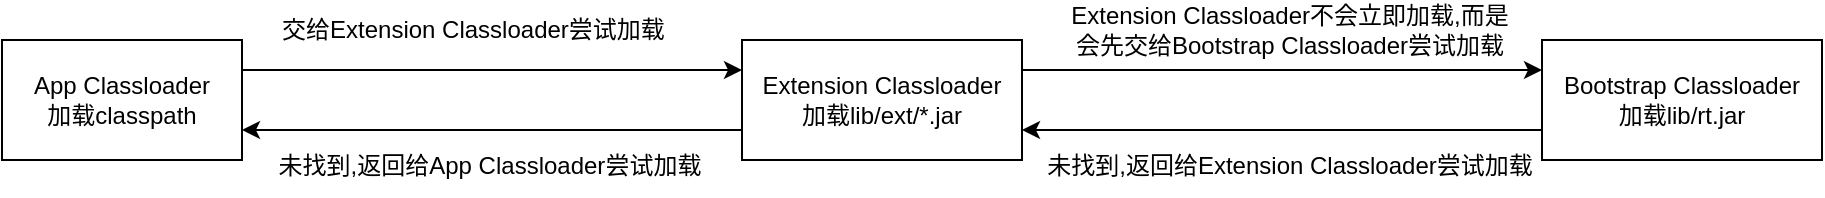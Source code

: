 <mxfile version="24.0.7" type="github">
  <diagram name="第 1 页" id="lm_g9FqyzHLJRaJ5C69l">
    <mxGraphModel dx="1276" dy="622" grid="1" gridSize="10" guides="1" tooltips="1" connect="1" arrows="1" fold="1" page="1" pageScale="1" pageWidth="2336" pageHeight="1654" math="0" shadow="0">
      <root>
        <mxCell id="0" />
        <mxCell id="1" parent="0" />
        <mxCell id="wwIve-Fbyaxar20ptfgP-1" style="edgeStyle=orthogonalEdgeStyle;rounded=0;orthogonalLoop=1;jettySize=auto;html=1;exitX=1;exitY=0.25;exitDx=0;exitDy=0;entryX=0;entryY=0.25;entryDx=0;entryDy=0;" parent="1" source="wwIve-Fbyaxar20ptfgP-2" target="wwIve-Fbyaxar20ptfgP-5" edge="1">
          <mxGeometry relative="1" as="geometry" />
        </mxCell>
        <mxCell id="wwIve-Fbyaxar20ptfgP-2" value="App Classloader&lt;br&gt;加载classpath" style="rounded=0;whiteSpace=wrap;html=1;" parent="1" vertex="1">
          <mxGeometry x="180" y="390" width="120" height="60" as="geometry" />
        </mxCell>
        <mxCell id="wwIve-Fbyaxar20ptfgP-3" style="edgeStyle=orthogonalEdgeStyle;rounded=0;orthogonalLoop=1;jettySize=auto;html=1;exitX=1;exitY=0.25;exitDx=0;exitDy=0;entryX=0;entryY=0.25;entryDx=0;entryDy=0;" parent="1" source="wwIve-Fbyaxar20ptfgP-5" target="wwIve-Fbyaxar20ptfgP-7" edge="1">
          <mxGeometry relative="1" as="geometry" />
        </mxCell>
        <mxCell id="wwIve-Fbyaxar20ptfgP-4" style="edgeStyle=orthogonalEdgeStyle;rounded=0;orthogonalLoop=1;jettySize=auto;html=1;exitX=0;exitY=0.75;exitDx=0;exitDy=0;entryX=1;entryY=0.75;entryDx=0;entryDy=0;" parent="1" source="wwIve-Fbyaxar20ptfgP-5" target="wwIve-Fbyaxar20ptfgP-2" edge="1">
          <mxGeometry relative="1" as="geometry" />
        </mxCell>
        <mxCell id="wwIve-Fbyaxar20ptfgP-5" value="Extension Classloader&lt;br&gt;加载lib/ext/*.jar" style="rounded=0;whiteSpace=wrap;html=1;" parent="1" vertex="1">
          <mxGeometry x="550" y="390" width="140" height="60" as="geometry" />
        </mxCell>
        <mxCell id="wwIve-Fbyaxar20ptfgP-6" style="edgeStyle=orthogonalEdgeStyle;rounded=0;orthogonalLoop=1;jettySize=auto;html=1;exitX=0;exitY=0.75;exitDx=0;exitDy=0;entryX=1;entryY=0.75;entryDx=0;entryDy=0;" parent="1" source="wwIve-Fbyaxar20ptfgP-7" target="wwIve-Fbyaxar20ptfgP-5" edge="1">
          <mxGeometry relative="1" as="geometry" />
        </mxCell>
        <mxCell id="wwIve-Fbyaxar20ptfgP-7" value="Bootstrap Classloader&lt;br&gt;加载lib/rt.jar" style="rounded=0;whiteSpace=wrap;html=1;" parent="1" vertex="1">
          <mxGeometry x="950" y="390" width="140" height="60" as="geometry" />
        </mxCell>
        <mxCell id="wwIve-Fbyaxar20ptfgP-8" value="交给&lt;span style=&quot;text-wrap: wrap;&quot;&gt;Extension Classloader尝试加载&lt;/span&gt;" style="text;html=1;resizable=1;points=[];autosize=1;strokeColor=none;fillColor=none;w=2000;fixedWidth=0;imageVerticalAlign=middle;align=left;verticalAlign=middle;labelPosition=center;verticalLabelPosition=middle;horizontal=1;imageAspect=1;overflow=width;" parent="1" vertex="1">
          <mxGeometry x="320" y="370" width="200" height="30" as="geometry" />
        </mxCell>
        <mxCell id="wwIve-Fbyaxar20ptfgP-9" value="&lt;span style=&quot;text-align: left; text-wrap: wrap;&quot;&gt;Extension Classloader不会立即加载,而是会先交给&lt;/span&gt;&lt;span style=&quot;text-align: left; text-wrap: wrap;&quot;&gt;Bootstrap Classloader尝试加载&lt;/span&gt;" style="text;html=1;align=center;verticalAlign=middle;resizable=1;points=[];autosize=1;strokeColor=none;fillColor=none;overflow=width;" parent="1" vertex="1">
          <mxGeometry x="710" y="370" width="230" height="30" as="geometry" />
        </mxCell>
        <mxCell id="wwIve-Fbyaxar20ptfgP-10" value="&lt;span style=&quot;text-wrap: wrap;&quot;&gt;未找到,返回给&lt;/span&gt;&lt;span style=&quot;text-wrap: wrap;&quot;&gt;Extension Classloader尝试加载&lt;/span&gt;" style="text;html=1;align=center;verticalAlign=middle;resizable=1;points=[];autosize=1;strokeColor=none;fillColor=none;overflow=width;" parent="1" vertex="1">
          <mxGeometry x="690" y="438" width="270" height="30" as="geometry" />
        </mxCell>
        <mxCell id="wwIve-Fbyaxar20ptfgP-11" value="&lt;span style=&quot;text-wrap: wrap;&quot;&gt;未找到,返回给&lt;/span&gt;&lt;span style=&quot;text-wrap: wrap;&quot;&gt;App Classloader&lt;/span&gt;&lt;span style=&quot;text-wrap: wrap;&quot;&gt;尝试加载&lt;/span&gt;" style="text;html=1;align=center;verticalAlign=middle;resizable=1;points=[];autosize=1;strokeColor=none;fillColor=none;overflow=width;" parent="1" vertex="1">
          <mxGeometry x="310" y="438" width="230" height="30" as="geometry" />
        </mxCell>
      </root>
    </mxGraphModel>
  </diagram>
</mxfile>
